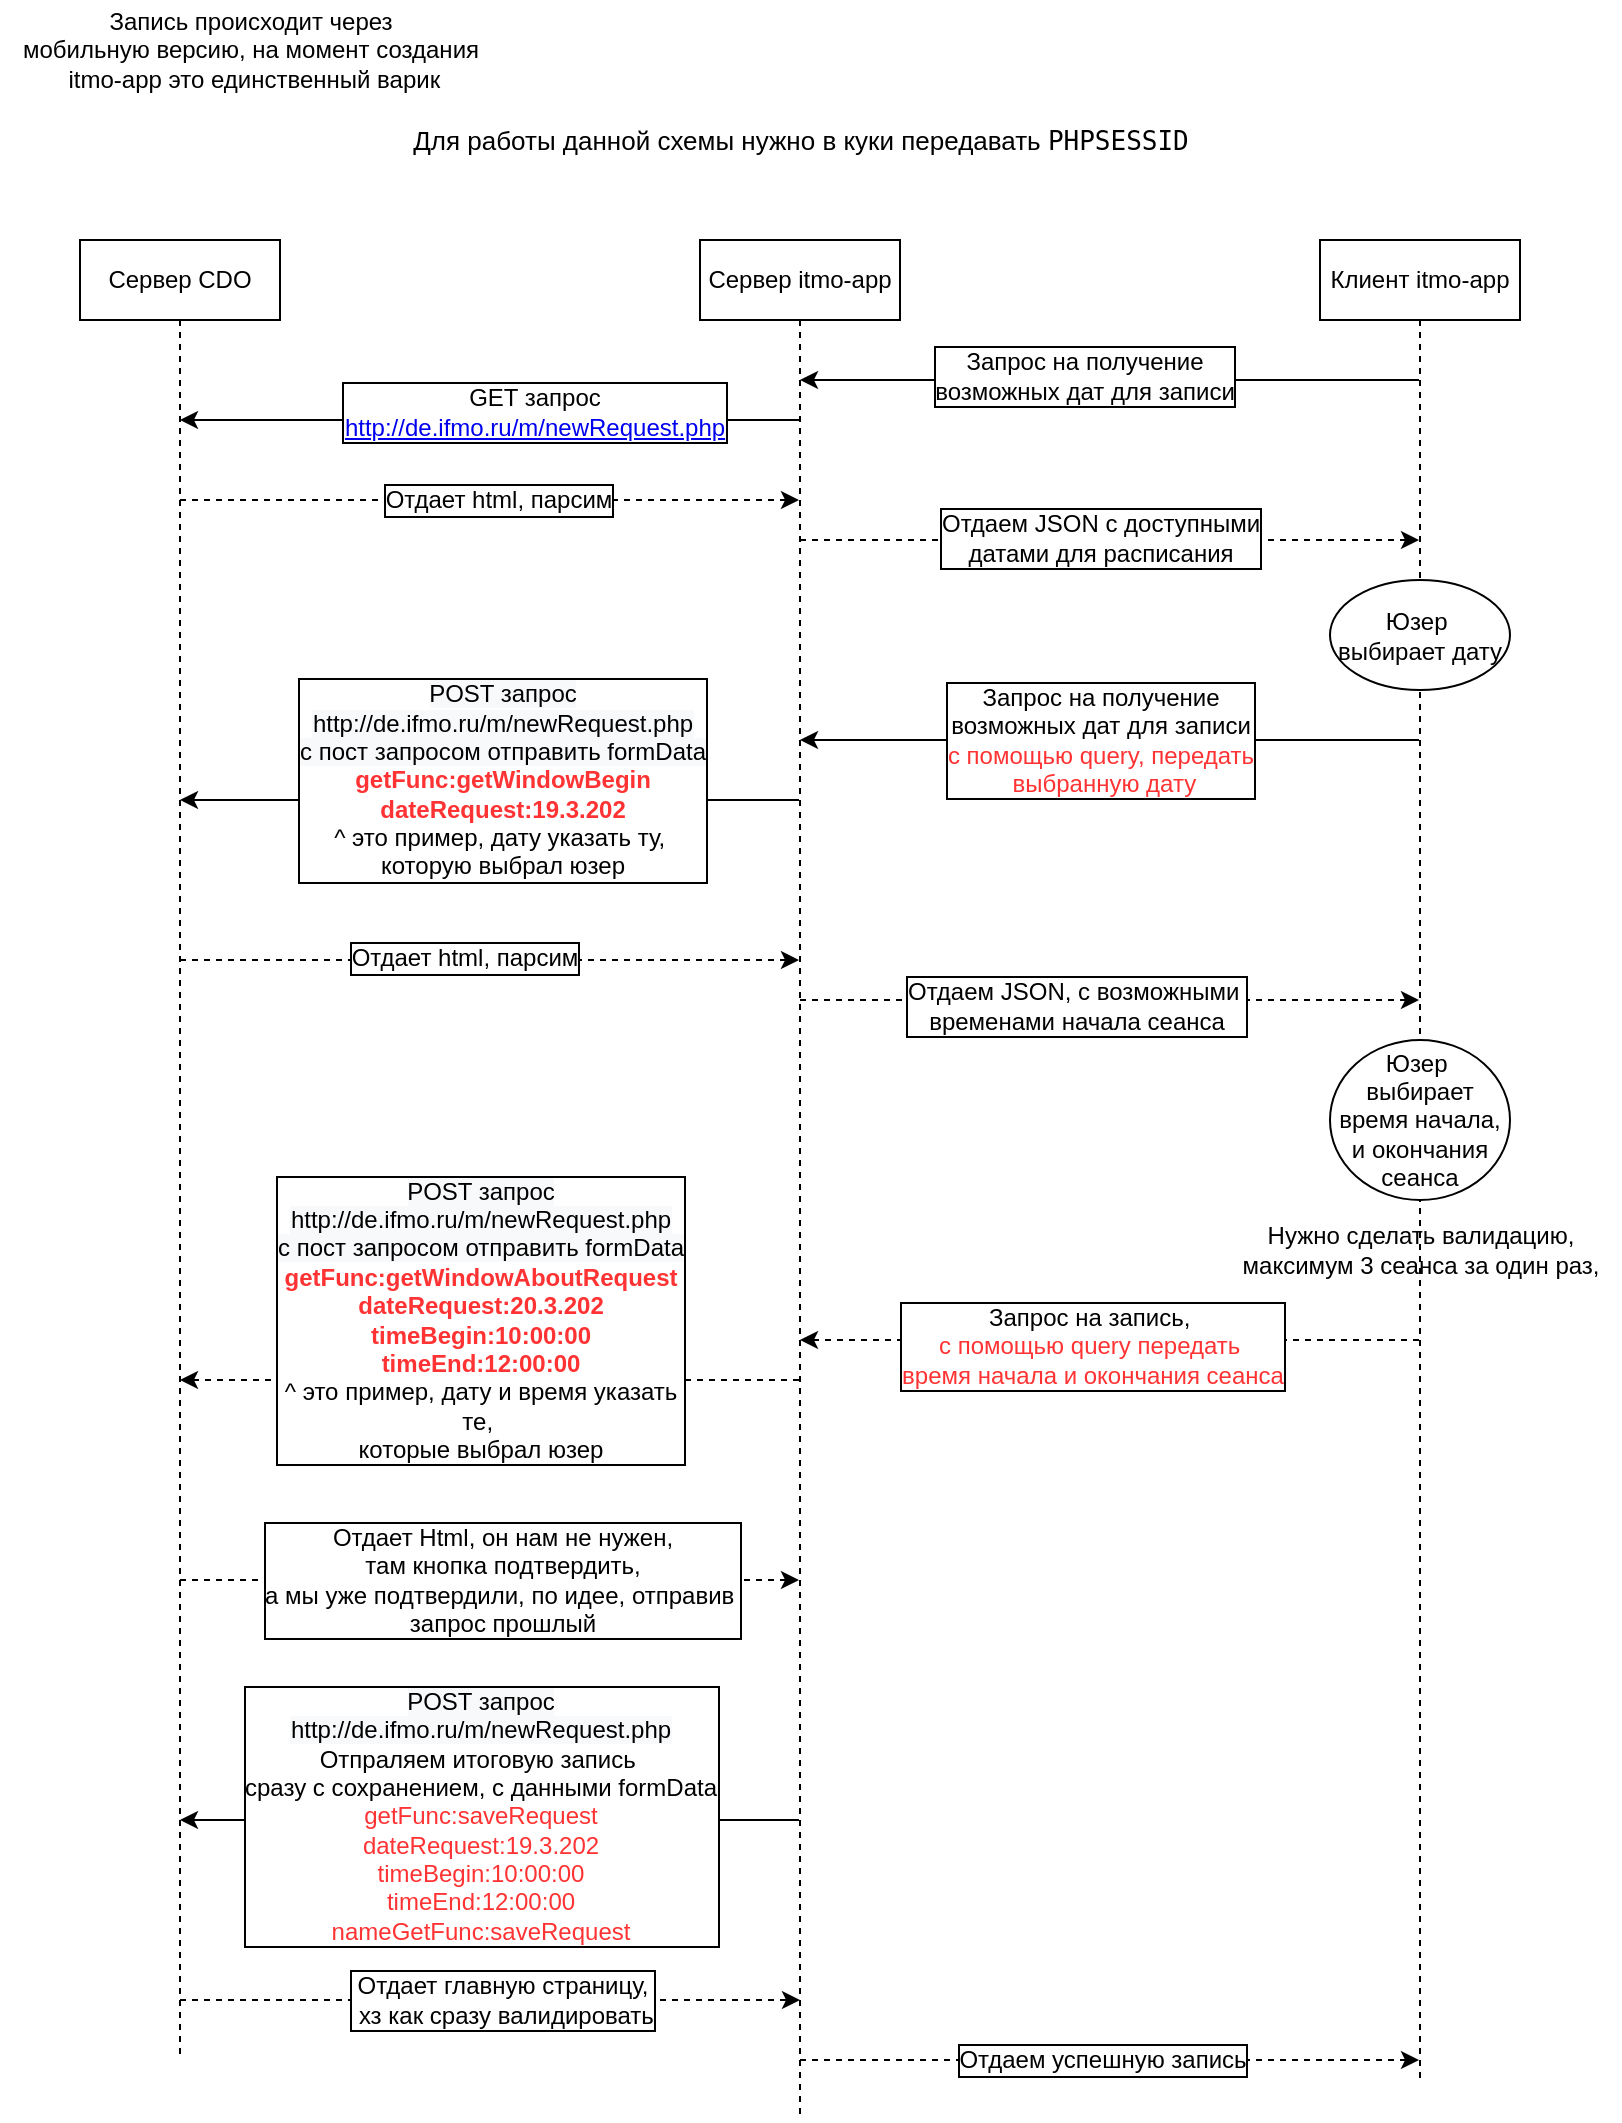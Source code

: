 <mxfile version="12.8.5" type="device"><diagram id="GXjtIvsHWjIJnNlBzo8F" name="Page-1"><mxGraphModel dx="946" dy="574" grid="1" gridSize="10" guides="1" tooltips="1" connect="1" arrows="1" fold="1" page="1" pageScale="1" pageWidth="850" pageHeight="1100" math="0" shadow="0"><root><mxCell id="0"/><mxCell id="1" parent="0"/><mxCell id="JvSjJAufrCTXiO87mkNh-28" style="edgeStyle=orthogonalEdgeStyle;rounded=0;orthogonalLoop=1;jettySize=auto;html=1;strokeWidth=1;comic=0;shadow=0;dashed=1;" parent="1" source="JvSjJAufrCTXiO87mkNh-16" target="JvSjJAufrCTXiO87mkNh-17" edge="1"><mxGeometry relative="1" as="geometry"><Array as="points"><mxPoint x="340" y="280"/><mxPoint x="340" y="280"/></Array></mxGeometry></mxCell><mxCell id="JvSjJAufrCTXiO87mkNh-29" value="Отдает html, парсим" style="text;html=1;align=center;verticalAlign=middle;resizable=0;points=[];labelBackgroundColor=#ffffff;labelBorderColor=#000000;" parent="JvSjJAufrCTXiO87mkNh-28" vertex="1" connectable="0"><mxGeometry x="0.158" y="-1" relative="1" as="geometry"><mxPoint x="-20.5" y="-1" as="offset"/></mxGeometry></mxCell><mxCell id="h7man727Yh8HvOXt0FcP-16" style="edgeStyle=orthogonalEdgeStyle;rounded=0;orthogonalLoop=1;jettySize=auto;html=1;dashed=1;" edge="1" parent="1" source="JvSjJAufrCTXiO87mkNh-16" target="JvSjJAufrCTXiO87mkNh-17"><mxGeometry relative="1" as="geometry"><Array as="points"><mxPoint x="330" y="510"/><mxPoint x="330" y="510"/></Array></mxGeometry></mxCell><mxCell id="h7man727Yh8HvOXt0FcP-17" value="Отдает html, парсим" style="text;html=1;align=center;verticalAlign=middle;resizable=0;points=[];labelBackgroundColor=#ffffff;labelBorderColor=#000000;" vertex="1" connectable="0" parent="h7man727Yh8HvOXt0FcP-16"><mxGeometry x="-0.029" y="9" relative="1" as="geometry"><mxPoint x="-9" y="8" as="offset"/></mxGeometry></mxCell><mxCell id="h7man727Yh8HvOXt0FcP-31" style="edgeStyle=orthogonalEdgeStyle;rounded=0;orthogonalLoop=1;jettySize=auto;html=1;dashed=1;" edge="1" parent="1" source="JvSjJAufrCTXiO87mkNh-16" target="JvSjJAufrCTXiO87mkNh-17"><mxGeometry relative="1" as="geometry"><Array as="points"><mxPoint x="350" y="820"/><mxPoint x="350" y="820"/></Array></mxGeometry></mxCell><mxCell id="h7man727Yh8HvOXt0FcP-32" value="Отдает Html, он нам не нужен, &lt;br&gt;там кнопка подтвердить, &lt;br&gt;а мы уже подтвердили, по идее, отправив&amp;nbsp;&lt;br&gt;запрос прошлый" style="text;html=1;align=center;verticalAlign=middle;resizable=0;points=[];labelBackgroundColor=#ffffff;labelBorderColor=#000000;" vertex="1" connectable="0" parent="h7man727Yh8HvOXt0FcP-31"><mxGeometry x="0.139" relative="1" as="geometry"><mxPoint x="-15.5" as="offset"/></mxGeometry></mxCell><mxCell id="JvSjJAufrCTXiO87mkNh-16" value="Сервер CDO" style="shape=umlLifeline;perimeter=lifelinePerimeter;whiteSpace=wrap;html=1;container=1;collapsible=0;recursiveResize=0;outlineConnect=0;" parent="1" vertex="1"><mxGeometry x="50" y="150" width="100" height="910" as="geometry"/></mxCell><mxCell id="JvSjJAufrCTXiO87mkNh-26" style="edgeStyle=orthogonalEdgeStyle;rounded=0;orthogonalLoop=1;jettySize=auto;html=1;" parent="1" source="JvSjJAufrCTXiO87mkNh-17" target="JvSjJAufrCTXiO87mkNh-16" edge="1"><mxGeometry relative="1" as="geometry"><Array as="points"><mxPoint x="160" y="240"/><mxPoint x="160" y="240"/></Array></mxGeometry></mxCell><mxCell id="JvSjJAufrCTXiO87mkNh-27" value="GET запрос&lt;br&gt;&lt;a href=&quot;http://de.ifmo.ru/m/newRequest.php&quot;&gt;http://de.ifmo.ru/m/newRequest.php&lt;/a&gt;" style="text;html=1;align=center;verticalAlign=middle;resizable=0;points=[];labelBackgroundColor=#ffffff;labelBorderColor=#000000;" parent="JvSjJAufrCTXiO87mkNh-26" vertex="1" connectable="0"><mxGeometry x="-0.207" y="-10" relative="1" as="geometry"><mxPoint x="-10.5" y="6" as="offset"/></mxGeometry></mxCell><mxCell id="h7man727Yh8HvOXt0FcP-3" style="edgeStyle=orthogonalEdgeStyle;rounded=0;orthogonalLoop=1;jettySize=auto;html=1;dashed=1;" edge="1" parent="1" source="JvSjJAufrCTXiO87mkNh-17" target="JvSjJAufrCTXiO87mkNh-19"><mxGeometry relative="1" as="geometry"><Array as="points"><mxPoint x="640" y="300"/><mxPoint x="640" y="300"/></Array></mxGeometry></mxCell><mxCell id="h7man727Yh8HvOXt0FcP-4" value="Отдаем JSON с доступными&lt;br&gt;датами для расписания" style="text;html=1;align=center;verticalAlign=middle;resizable=0;points=[];labelBackgroundColor=#ffffff;labelBorderColor=#000000;" vertex="1" connectable="0" parent="h7man727Yh8HvOXt0FcP-3"><mxGeometry x="0.035" y="42" relative="1" as="geometry"><mxPoint x="-10.5" y="41" as="offset"/></mxGeometry></mxCell><mxCell id="h7man727Yh8HvOXt0FcP-18" style="edgeStyle=orthogonalEdgeStyle;rounded=0;orthogonalLoop=1;jettySize=auto;html=1;dashed=1;" edge="1" parent="1" source="JvSjJAufrCTXiO87mkNh-17" target="JvSjJAufrCTXiO87mkNh-19"><mxGeometry relative="1" as="geometry"><Array as="points"><mxPoint x="490" y="530"/><mxPoint x="490" y="530"/></Array></mxGeometry></mxCell><mxCell id="h7man727Yh8HvOXt0FcP-19" value="Отдаем JSON, с возможными&amp;nbsp;&lt;br&gt;временами начала сеанса" style="text;html=1;align=center;verticalAlign=middle;resizable=0;points=[];labelBackgroundColor=#ffffff;labelBorderColor=#000000;" vertex="1" connectable="0" parent="h7man727Yh8HvOXt0FcP-18"><mxGeometry x="-0.029" y="-13" relative="1" as="geometry"><mxPoint x="-13" y="-10" as="offset"/></mxGeometry></mxCell><mxCell id="h7man727Yh8HvOXt0FcP-29" style="edgeStyle=orthogonalEdgeStyle;rounded=0;orthogonalLoop=1;jettySize=auto;html=1;dashed=1;" edge="1" parent="1" source="JvSjJAufrCTXiO87mkNh-17" target="JvSjJAufrCTXiO87mkNh-16"><mxGeometry relative="1" as="geometry"><Array as="points"><mxPoint x="350" y="720"/><mxPoint x="350" y="720"/></Array></mxGeometry></mxCell><mxCell id="h7man727Yh8HvOXt0FcP-30" value="&lt;span style=&quot;text-align: left ; background-color: rgb(248 , 249 , 250)&quot;&gt;POST запрос&lt;/span&gt;&lt;br style=&quot;text-align: left ; background-color: rgb(248 , 249 , 250)&quot;&gt;&lt;span style=&quot;text-align: left ; background-color: rgb(248 , 249 , 250)&quot;&gt;http://de.ifmo.ru/m/newRequest.php&lt;br&gt;с пост запросом отправить formData&lt;br&gt;&lt;/span&gt;&lt;span style=&quot;background-color: rgb(248 , 249 , 250)&quot;&gt;&lt;font&gt;&lt;div&gt;&lt;font color=&quot;#ff3333&quot;&gt;&lt;span style=&quot;white-space: pre-wrap&quot;&gt;&lt;b&gt;getFunc:getWindowAboutRequest&lt;br&gt;dateRequest:20.3.202&lt;br&gt;timeBegin:10:00:00&lt;br&gt;timeEnd:12:00:00&lt;/b&gt;&lt;/span&gt;&lt;/font&gt;&lt;br&gt;&lt;/div&gt;&lt;div style=&quot;white-space: pre-wrap&quot;&gt;^ это пример, дату и время указать те, &lt;/div&gt;&lt;div style=&quot;white-space: pre-wrap&quot;&gt;которые выбрал юзер&lt;/div&gt;&lt;/font&gt;&lt;/span&gt;" style="text;html=1;align=center;verticalAlign=middle;resizable=0;points=[];labelBackgroundColor=#ffffff;labelBorderColor=#000000;" vertex="1" connectable="0" parent="h7man727Yh8HvOXt0FcP-29"><mxGeometry x="0.093" y="-5" relative="1" as="geometry"><mxPoint x="9.5" y="-25" as="offset"/></mxGeometry></mxCell><mxCell id="h7man727Yh8HvOXt0FcP-35" style="edgeStyle=orthogonalEdgeStyle;rounded=0;orthogonalLoop=1;jettySize=auto;html=1;" edge="1" parent="1" source="JvSjJAufrCTXiO87mkNh-17" target="JvSjJAufrCTXiO87mkNh-16"><mxGeometry relative="1" as="geometry"><Array as="points"><mxPoint x="350" y="940"/><mxPoint x="350" y="940"/></Array></mxGeometry></mxCell><mxCell id="h7man727Yh8HvOXt0FcP-36" value="&lt;span style=&quot;text-align: left ; background-color: rgb(248 , 249 , 250)&quot;&gt;POST запрос&lt;/span&gt;&lt;br style=&quot;text-align: left ; background-color: rgb(248 , 249 , 250)&quot;&gt;&lt;span style=&quot;text-align: left ; background-color: rgb(248 , 249 , 250)&quot;&gt;http://de.ifmo.ru/m/newRequest.php&lt;/span&gt;&lt;br&gt;Отпраляем итоговую запись&amp;nbsp;&lt;br&gt;сразу с сохранением, с данными formData&lt;br&gt;&lt;div&gt;&lt;font color=&quot;#ff3333&quot;&gt;getFunc:saveRequest&lt;/font&gt;&lt;/div&gt;&lt;div&gt;&lt;font color=&quot;#ff3333&quot;&gt;dateRequest:19.3.202&lt;/font&gt;&lt;/div&gt;&lt;div&gt;&lt;font color=&quot;#ff3333&quot;&gt;timeBegin:10:00:00&lt;/font&gt;&lt;/div&gt;&lt;div&gt;&lt;font color=&quot;#ff3333&quot;&gt;timeEnd:12:00:00&lt;/font&gt;&lt;/div&gt;&lt;div&gt;&lt;font color=&quot;#ff3333&quot;&gt;nameGetFunc:saveRequest&lt;/font&gt;&lt;/div&gt;" style="text;html=1;align=center;verticalAlign=middle;resizable=0;points=[];labelBackgroundColor=#ffffff;labelBorderColor=#000000;" vertex="1" connectable="0" parent="h7man727Yh8HvOXt0FcP-35"><mxGeometry x="0.093" y="-2" relative="1" as="geometry"><mxPoint x="9.5" as="offset"/></mxGeometry></mxCell><mxCell id="JvSjJAufrCTXiO87mkNh-17" value="&lt;span style=&quot;white-space: nowrap&quot;&gt;Сервер itmo-app&lt;/span&gt;" style="shape=umlLifeline;perimeter=lifelinePerimeter;whiteSpace=wrap;html=1;container=1;collapsible=0;recursiveResize=0;outlineConnect=0;" parent="1" vertex="1"><mxGeometry x="360" y="150" width="100" height="940" as="geometry"/></mxCell><mxCell id="JvSjJAufrCTXiO87mkNh-24" style="edgeStyle=orthogonalEdgeStyle;rounded=0;orthogonalLoop=1;jettySize=auto;html=1;" parent="1" source="JvSjJAufrCTXiO87mkNh-19" target="JvSjJAufrCTXiO87mkNh-17" edge="1"><mxGeometry relative="1" as="geometry"><Array as="points"><mxPoint x="500" y="220"/><mxPoint x="500" y="220"/></Array></mxGeometry></mxCell><mxCell id="h7man727Yh8HvOXt0FcP-2" value="Запрос на получение &lt;br&gt;возможных дат для записи" style="text;html=1;align=center;verticalAlign=middle;resizable=0;points=[];labelBackgroundColor=#ffffff;labelBorderColor=#000000;" vertex="1" connectable="0" parent="JvSjJAufrCTXiO87mkNh-24"><mxGeometry x="0.416" y="-51" relative="1" as="geometry"><mxPoint x="51" y="49" as="offset"/></mxGeometry></mxCell><mxCell id="h7man727Yh8HvOXt0FcP-26" style="edgeStyle=orthogonalEdgeStyle;rounded=0;orthogonalLoop=1;jettySize=auto;html=1;dashed=1;" edge="1" parent="1" source="JvSjJAufrCTXiO87mkNh-19" target="JvSjJAufrCTXiO87mkNh-17"><mxGeometry relative="1" as="geometry"><Array as="points"><mxPoint x="660" y="700"/><mxPoint x="660" y="700"/></Array></mxGeometry></mxCell><mxCell id="h7man727Yh8HvOXt0FcP-28" value="Запрос на запись,&amp;nbsp;&lt;br&gt;&lt;font color=&quot;#ff3333&quot;&gt;с помощью query передать&amp;nbsp;&lt;br&gt;время начала и окончания сеанса&lt;/font&gt;" style="text;html=1;align=center;verticalAlign=middle;resizable=0;points=[];labelBackgroundColor=#ffffff;labelBorderColor=#000000;" vertex="1" connectable="0" parent="h7man727Yh8HvOXt0FcP-26"><mxGeometry x="0.093" y="6" relative="1" as="geometry"><mxPoint x="5" y="-3" as="offset"/></mxGeometry></mxCell><mxCell id="JvSjJAufrCTXiO87mkNh-19" value="&lt;span style=&quot;white-space: nowrap&quot;&gt;Клиент itmo-app&lt;/span&gt;" style="shape=umlLifeline;perimeter=lifelinePerimeter;whiteSpace=wrap;html=1;container=1;collapsible=0;recursiveResize=0;outlineConnect=0;" parent="1" vertex="1"><mxGeometry x="670" y="150" width="100" height="920" as="geometry"/></mxCell><mxCell id="h7man727Yh8HvOXt0FcP-6" value="Юзер&amp;nbsp;&lt;br&gt;выбирает дату" style="ellipse;whiteSpace=wrap;html=1;" vertex="1" parent="JvSjJAufrCTXiO87mkNh-19"><mxGeometry x="5" y="170" width="90" height="55" as="geometry"/></mxCell><mxCell id="h7man727Yh8HvOXt0FcP-20" value="Юзер&amp;nbsp;&lt;br&gt;выбирает время начала, и окончания сеанса" style="ellipse;whiteSpace=wrap;html=1;" vertex="1" parent="JvSjJAufrCTXiO87mkNh-19"><mxGeometry x="5" y="400" width="90" height="80" as="geometry"/></mxCell><mxCell id="h7man727Yh8HvOXt0FcP-1" value="Запись происходит через &lt;br&gt;мобильную версию, на момент создания&lt;br&gt;&amp;nbsp;itmo-app это единственный варик" style="text;html=1;align=center;verticalAlign=middle;resizable=0;points=[];autosize=1;" vertex="1" parent="1"><mxGeometry x="10" y="30" width="250" height="50" as="geometry"/></mxCell><mxCell id="h7man727Yh8HvOXt0FcP-7" style="edgeStyle=orthogonalEdgeStyle;rounded=0;orthogonalLoop=1;jettySize=auto;html=1;" edge="1" parent="1" source="JvSjJAufrCTXiO87mkNh-19" target="JvSjJAufrCTXiO87mkNh-17"><mxGeometry relative="1" as="geometry"><Array as="points"><mxPoint x="510" y="400"/><mxPoint x="510" y="400"/></Array><mxPoint x="720" y="470" as="sourcePoint"/><mxPoint x="410" y="470" as="targetPoint"/></mxGeometry></mxCell><mxCell id="h7man727Yh8HvOXt0FcP-8" value="Запрос на получение &lt;br&gt;возможных дат для записи&lt;br&gt;&lt;font color=&quot;#ff3333&quot;&gt;с помощью query, передать&lt;br&gt;&amp;nbsp;выбранную дату&lt;/font&gt;" style="text;html=1;align=center;verticalAlign=middle;resizable=0;points=[];labelBackgroundColor=#ffffff;labelBorderColor=#000000;" vertex="1" connectable="0" parent="h7man727Yh8HvOXt0FcP-7"><mxGeometry x="0.416" y="-51" relative="1" as="geometry"><mxPoint x="59.5" y="51" as="offset"/></mxGeometry></mxCell><mxCell id="h7man727Yh8HvOXt0FcP-9" value="" style="endArrow=classic;html=1;" edge="1" parent="1" source="JvSjJAufrCTXiO87mkNh-17" target="JvSjJAufrCTXiO87mkNh-16"><mxGeometry width="50" height="50" relative="1" as="geometry"><mxPoint x="380" y="450" as="sourcePoint"/><mxPoint x="430" y="400" as="targetPoint"/><Array as="points"><mxPoint x="240" y="430"/></Array></mxGeometry></mxCell><mxCell id="h7man727Yh8HvOXt0FcP-14" value="&lt;span style=&quot;text-align: left ; background-color: rgb(248 , 249 , 250)&quot;&gt;POST запрос&lt;/span&gt;&lt;br style=&quot;text-align: left ; background-color: rgb(248 , 249 , 250)&quot;&gt;&lt;span style=&quot;text-align: left ; background-color: rgb(248 , 249 , 250)&quot;&gt;http://de.ifmo.ru/m/newRequest.php&lt;br&gt;с пост запросом отправить formData&lt;br&gt;&lt;/span&gt;&lt;span style=&quot;background-color: rgb(248 , 249 , 250) ; white-space: pre-wrap&quot;&gt;&lt;font face=&quot;.sfnsdisplay-regular, helvetica neue, lucida grande, sans-serif&quot;&gt;&lt;div style=&quot;font-weight: bold ; color: rgb(255 , 51 , 51)&quot;&gt;getFunc:getWindowBegin&lt;/div&gt;&lt;div style=&quot;font-weight: bold ; color: rgb(255 , 51 , 51)&quot;&gt;dateRequest:19.3.202&lt;/div&gt;&lt;div&gt;^ это пример, дату указать ту, &lt;/div&gt;&lt;div&gt;которую выбрал юзер&lt;/div&gt;&lt;/font&gt;&lt;/span&gt;" style="text;html=1;align=center;verticalAlign=middle;resizable=0;points=[];labelBackgroundColor=#ffffff;labelBorderColor=#000000;" vertex="1" connectable="0" parent="h7man727Yh8HvOXt0FcP-9"><mxGeometry x="0.21" relative="1" as="geometry"><mxPoint x="38.5" y="-10" as="offset"/></mxGeometry></mxCell><mxCell id="h7man727Yh8HvOXt0FcP-15" value="&lt;font style=&quot;font-size: 13px&quot;&gt;Для работы данной схемы нужно в куки передавать&amp;nbsp;&lt;span style=&quot;font-family: &amp;#34;menlo&amp;#34; , monospace ; text-align: left ; white-space: pre-wrap&quot;&gt;PHPSESSID&lt;/span&gt;&lt;/font&gt;" style="text;html=1;align=center;verticalAlign=middle;resizable=0;points=[];autosize=1;" vertex="1" parent="1"><mxGeometry x="205" y="90" width="410" height="20" as="geometry"/></mxCell><mxCell id="h7man727Yh8HvOXt0FcP-21" value="Нужно сделать валидацию,&lt;br&gt;максимум 3 сеанса за один раз," style="text;html=1;align=center;verticalAlign=middle;resizable=0;points=[];autosize=1;" vertex="1" parent="1"><mxGeometry x="620" y="640" width="200" height="30" as="geometry"/></mxCell><mxCell id="h7man727Yh8HvOXt0FcP-37" style="edgeStyle=orthogonalEdgeStyle;rounded=0;orthogonalLoop=1;jettySize=auto;html=1;dashed=1;" edge="1" parent="1"><mxGeometry relative="1" as="geometry"><mxPoint x="100" y="1030" as="sourcePoint"/><mxPoint x="410" y="1030" as="targetPoint"/><Array as="points"><mxPoint x="250.5" y="1030"/><mxPoint x="250.5" y="1030"/></Array></mxGeometry></mxCell><mxCell id="h7man727Yh8HvOXt0FcP-38" value="Отдает главную страницу,&lt;br&gt;&amp;nbsp;хз как сразу валидировать" style="text;html=1;align=center;verticalAlign=middle;resizable=0;points=[];labelBackgroundColor=#ffffff;labelBorderColor=#000000;" vertex="1" connectable="0" parent="h7man727Yh8HvOXt0FcP-37"><mxGeometry x="0.139" relative="1" as="geometry"><mxPoint x="-16" as="offset"/></mxGeometry></mxCell><mxCell id="h7man727Yh8HvOXt0FcP-39" style="edgeStyle=orthogonalEdgeStyle;rounded=0;orthogonalLoop=1;jettySize=auto;html=1;dashed=1;" edge="1" parent="1" source="JvSjJAufrCTXiO87mkNh-17" target="JvSjJAufrCTXiO87mkNh-19"><mxGeometry relative="1" as="geometry"><mxPoint x="320" y="1050" as="sourcePoint"/><mxPoint x="630" y="1050" as="targetPoint"/><Array as="points"><mxPoint x="520" y="1060"/><mxPoint x="520" y="1060"/></Array></mxGeometry></mxCell><mxCell id="h7man727Yh8HvOXt0FcP-40" value="Отдаем успешную запись" style="text;html=1;align=center;verticalAlign=middle;resizable=0;points=[];labelBackgroundColor=#ffffff;labelBorderColor=#000000;" vertex="1" connectable="0" parent="h7man727Yh8HvOXt0FcP-39"><mxGeometry x="0.139" relative="1" as="geometry"><mxPoint x="-25.5" as="offset"/></mxGeometry></mxCell></root></mxGraphModel></diagram></mxfile>